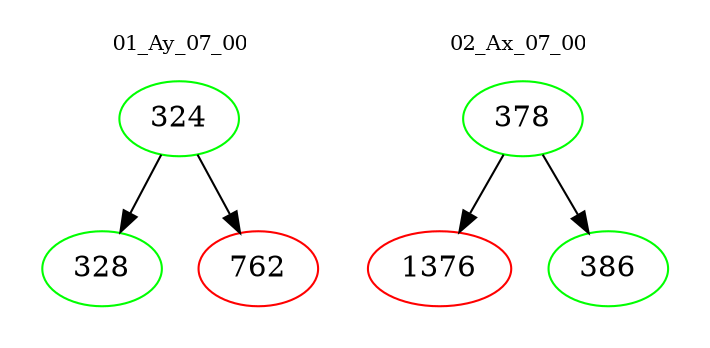 digraph{
subgraph cluster_0 {
color = white
label = "01_Ay_07_00";
fontsize=10;
T0_324 [label="324", color="green"]
T0_324 -> T0_328 [color="black"]
T0_328 [label="328", color="green"]
T0_324 -> T0_762 [color="black"]
T0_762 [label="762", color="red"]
}
subgraph cluster_1 {
color = white
label = "02_Ax_07_00";
fontsize=10;
T1_378 [label="378", color="green"]
T1_378 -> T1_1376 [color="black"]
T1_1376 [label="1376", color="red"]
T1_378 -> T1_386 [color="black"]
T1_386 [label="386", color="green"]
}
}

